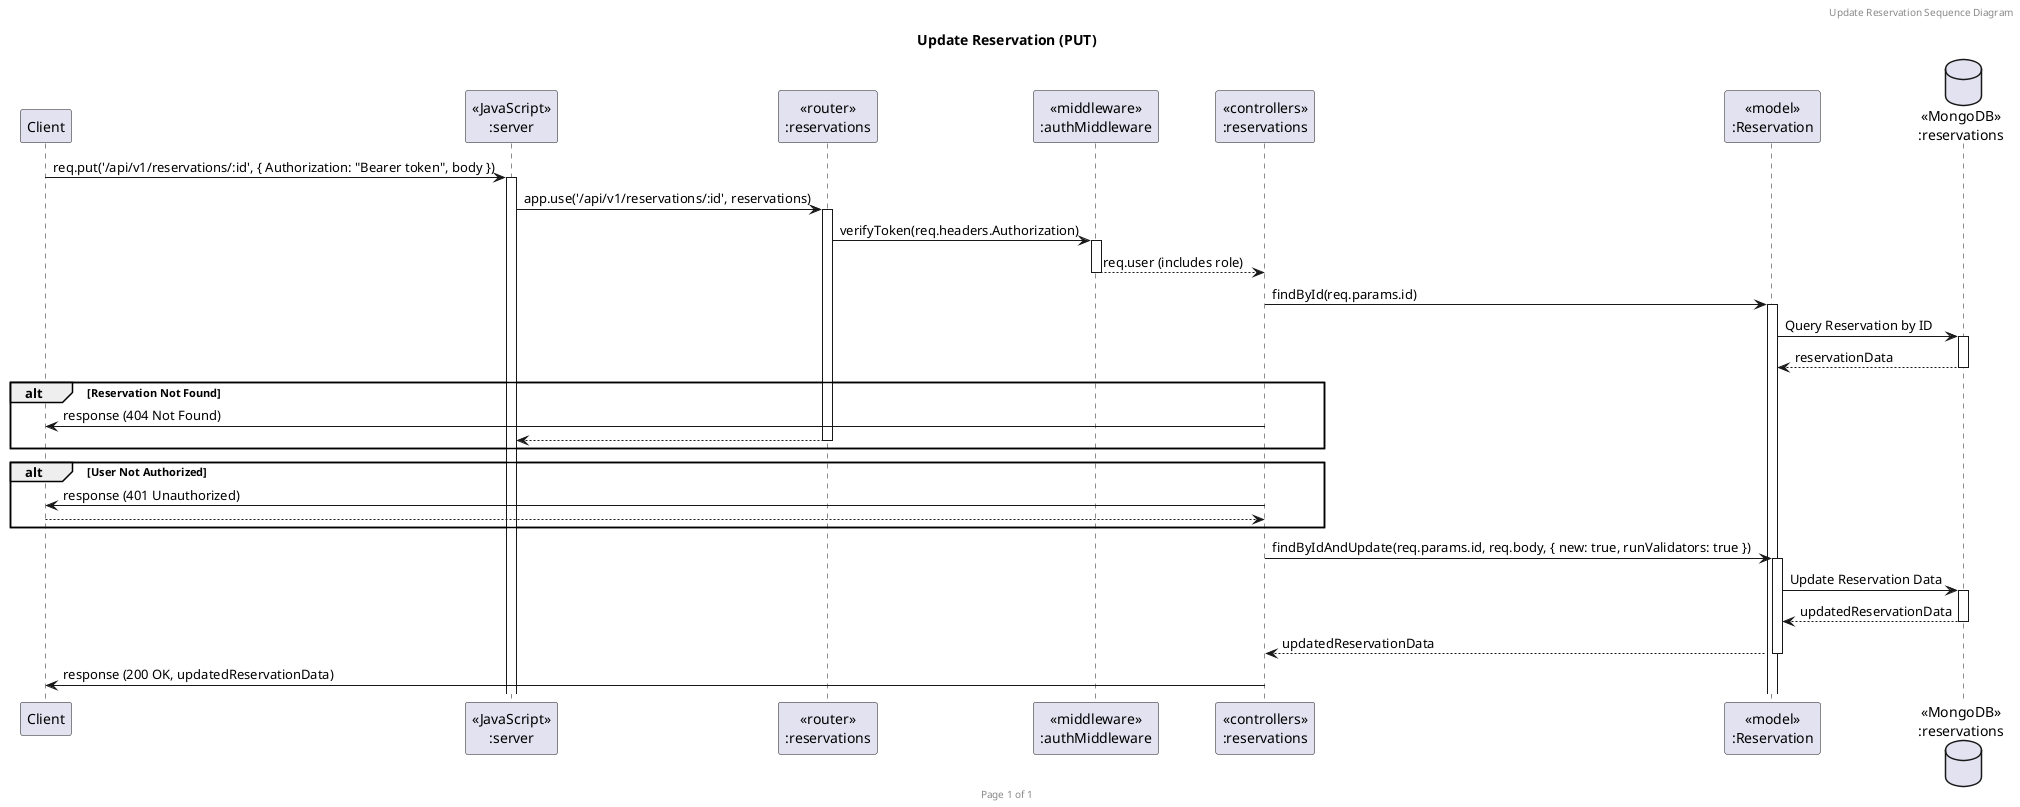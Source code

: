 @startuml Update Reservation (PUT)

header Update Reservation Sequence Diagram
footer Page %page% of %lastpage%
title "Update Reservation (PUT)"

participant "Client" as client
participant "<<JavaScript>>\n:server" as server
participant "<<router>>\n:reservations" as routerReservations
participant "<<middleware>>\n:authMiddleware" as authMiddleware
participant "<<controllers>>\n:reservations" as controllersReservations
participant "<<model>>\n:Reservation" as modelReservation
database "<<MongoDB>>\n:reservations" as ReservationsDatabase

client->server ++: req.put('/api/v1/reservations/:id', { Authorization: "Bearer token", body })
server->routerReservations ++: app.use('/api/v1/reservations/:id', reservations)
routerReservations -> authMiddleware ++: verifyToken(req.headers.Authorization)
authMiddleware --> controllersReservations --: req.user (includes role)

controllersReservations -> modelReservation ++: findById(req.params.id)
modelReservation -> ReservationsDatabase ++: Query Reservation by ID
ReservationsDatabase --> modelReservation --: reservationData

alt Reservation Not Found
    controllersReservations -> client --: response (404 Not Found)
    return
end

alt User Not Authorized
    controllersReservations -> client --: response (401 Unauthorized)
    return
end

controllersReservations -> modelReservation ++: findByIdAndUpdate(req.params.id, req.body, { new: true, runValidators: true })
modelReservation -> ReservationsDatabase ++: Update Reservation Data
ReservationsDatabase --> modelReservation --: updatedReservationData
modelReservation --> controllersReservations --: updatedReservationData

controllersReservations -> client --: response (200 OK, updatedReservationData)

@enduml